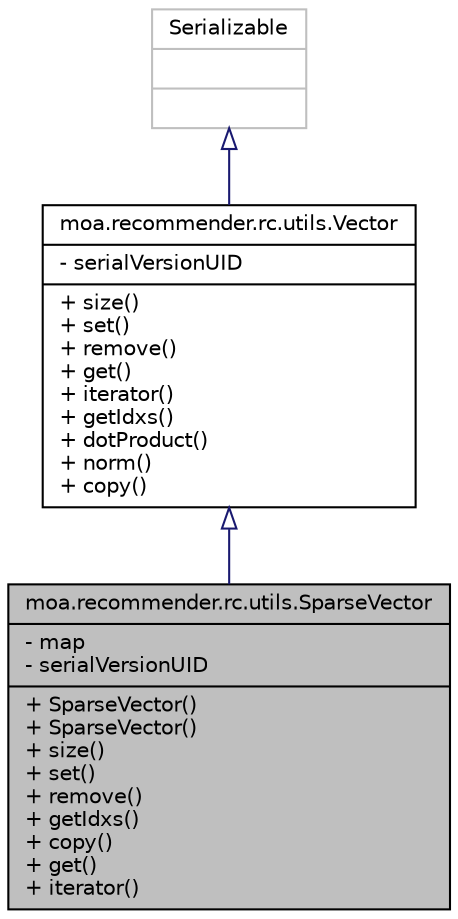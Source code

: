 digraph G
{
  edge [fontname="Helvetica",fontsize="10",labelfontname="Helvetica",labelfontsize="10"];
  node [fontname="Helvetica",fontsize="10",shape=record];
  Node1 [label="{moa.recommender.rc.utils.SparseVector\n|- map\l- serialVersionUID\l|+ SparseVector()\l+ SparseVector()\l+ size()\l+ set()\l+ remove()\l+ getIdxs()\l+ copy()\l+ get()\l+ iterator()\l}",height=0.2,width=0.4,color="black", fillcolor="grey75", style="filled" fontcolor="black"];
  Node2 -> Node1 [dir=back,color="midnightblue",fontsize="10",style="solid",arrowtail="empty",fontname="Helvetica"];
  Node2 [label="{moa.recommender.rc.utils.Vector\n|- serialVersionUID\l|+ size()\l+ set()\l+ remove()\l+ get()\l+ iterator()\l+ getIdxs()\l+ dotProduct()\l+ norm()\l+ copy()\l}",height=0.2,width=0.4,color="black", fillcolor="white", style="filled",URL="$classmoa_1_1recommender_1_1rc_1_1utils_1_1Vector.html"];
  Node3 -> Node2 [dir=back,color="midnightblue",fontsize="10",style="solid",arrowtail="empty",fontname="Helvetica"];
  Node3 [label="{Serializable\n||}",height=0.2,width=0.4,color="grey75", fillcolor="white", style="filled"];
}
